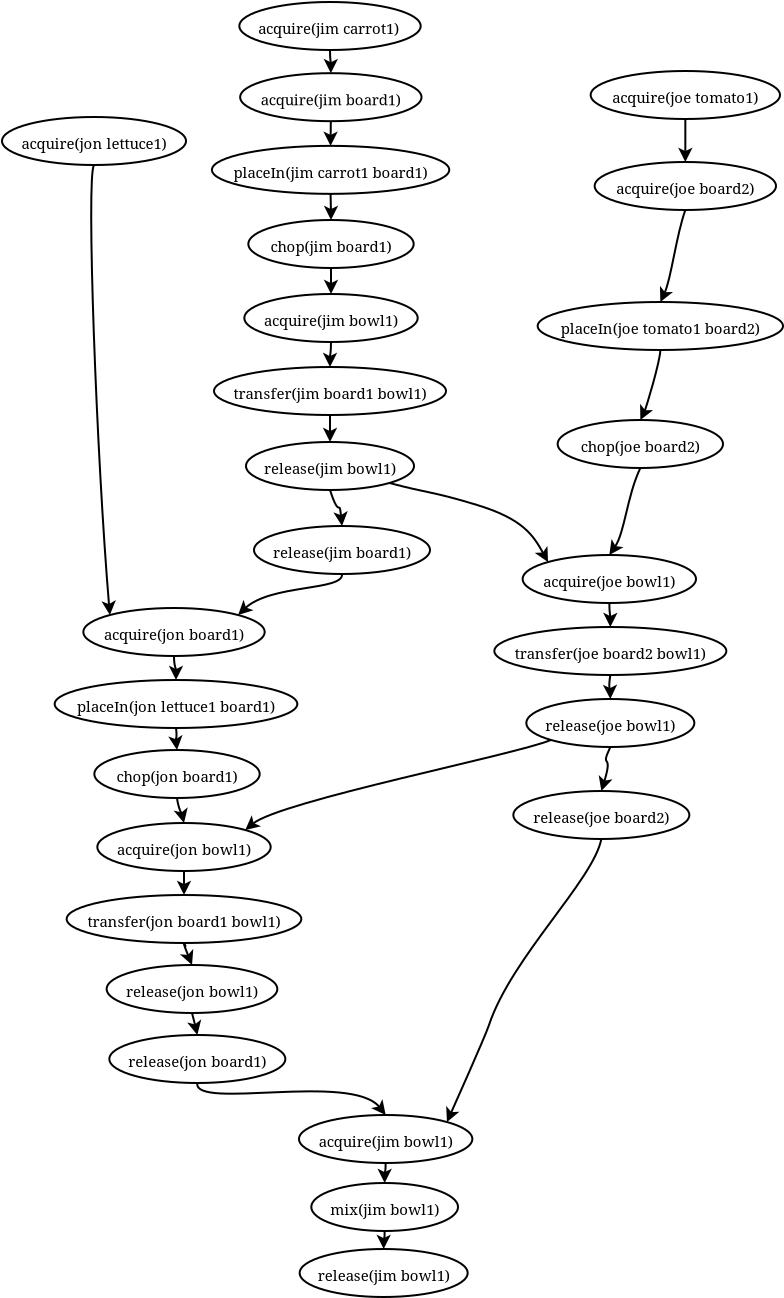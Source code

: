 <?xml version="1.0" encoding="UTF-8"?>
<dia:diagram xmlns:dia="http://www.lysator.liu.se/~alla/dia/">
  <dia:layer name="Background" visible="true">
    <dia:group>
      <dia:object type="Standard - Ellipse" version="0" id="O0">
        <dia:attribute name="obj_pos">
          <dia:point val="5.467,-1"/>
        </dia:attribute>
        <dia:attribute name="obj_bb">
          <dia:rectangle val="5.417,-1.05;14.583,1.45"/>
        </dia:attribute>
        <dia:attribute name="elem_corner">
          <dia:point val="5.467,-1"/>
        </dia:attribute>
        <dia:attribute name="elem_width">
          <dia:real val="9.067"/>
        </dia:attribute>
        <dia:attribute name="elem_height">
          <dia:real val="2.4"/>
        </dia:attribute>
      </dia:object>
      <dia:object type="Standard - Text" version="1" id="O1">
        <dia:attribute name="obj_pos">
          <dia:point val="10,0.6"/>
        </dia:attribute>
        <dia:attribute name="obj_bb">
          <dia:rectangle val="6.514,-0.033;13.486,1.063"/>
        </dia:attribute>
        <dia:attribute name="text">
          <dia:composite type="text">
            <dia:attribute name="string">
              <dia:string>#acquire(jim carrot1)#</dia:string>
            </dia:attribute>
            <dia:attribute name="font">
              <dia:font family="serif" style="0" name="Times-Roman"/>
            </dia:attribute>
            <dia:attribute name="height">
              <dia:real val="0.933"/>
            </dia:attribute>
            <dia:attribute name="pos">
              <dia:point val="10,0.6"/>
            </dia:attribute>
            <dia:attribute name="color">
              <dia:color val="#000000"/>
            </dia:attribute>
            <dia:attribute name="alignment">
              <dia:enum val="1"/>
            </dia:attribute>
          </dia:composite>
        </dia:attribute>
        <dia:attribute name="valign">
          <dia:enum val="3"/>
        </dia:attribute>
      </dia:object>
    </dia:group>
    <dia:group>
      <dia:object type="Standard - Ellipse" version="0" id="O2">
        <dia:attribute name="obj_pos">
          <dia:point val="23.033,2.45"/>
        </dia:attribute>
        <dia:attribute name="obj_bb">
          <dia:rectangle val="22.983,2.4;32.55,4.9"/>
        </dia:attribute>
        <dia:attribute name="elem_corner">
          <dia:point val="23.033,2.45"/>
        </dia:attribute>
        <dia:attribute name="elem_width">
          <dia:real val="9.467"/>
        </dia:attribute>
        <dia:attribute name="elem_height">
          <dia:real val="2.4"/>
        </dia:attribute>
      </dia:object>
      <dia:object type="Standard - Text" version="1" id="O3">
        <dia:attribute name="obj_pos">
          <dia:point val="27.767,4.05"/>
        </dia:attribute>
        <dia:attribute name="obj_bb">
          <dia:rectangle val="24.157,3.417;31.377,4.513"/>
        </dia:attribute>
        <dia:attribute name="text">
          <dia:composite type="text">
            <dia:attribute name="string">
              <dia:string>#acquire(joe tomato1)#</dia:string>
            </dia:attribute>
            <dia:attribute name="font">
              <dia:font family="serif" style="0" name="Times-Roman"/>
            </dia:attribute>
            <dia:attribute name="height">
              <dia:real val="0.933"/>
            </dia:attribute>
            <dia:attribute name="pos">
              <dia:point val="27.767,4.05"/>
            </dia:attribute>
            <dia:attribute name="color">
              <dia:color val="#000000"/>
            </dia:attribute>
            <dia:attribute name="alignment">
              <dia:enum val="1"/>
            </dia:attribute>
          </dia:composite>
        </dia:attribute>
        <dia:attribute name="valign">
          <dia:enum val="3"/>
        </dia:attribute>
      </dia:object>
    </dia:group>
    <dia:group>
      <dia:object type="Standard - Ellipse" version="0" id="O4">
        <dia:attribute name="obj_pos">
          <dia:point val="-6.4,4.75"/>
        </dia:attribute>
        <dia:attribute name="obj_bb">
          <dia:rectangle val="-6.45,4.7;2.85,7.2"/>
        </dia:attribute>
        <dia:attribute name="elem_corner">
          <dia:point val="-6.4,4.75"/>
        </dia:attribute>
        <dia:attribute name="elem_width">
          <dia:real val="9.2"/>
        </dia:attribute>
        <dia:attribute name="elem_height">
          <dia:real val="2.4"/>
        </dia:attribute>
      </dia:object>
      <dia:object type="Standard - Text" version="1" id="O5">
        <dia:attribute name="obj_pos">
          <dia:point val="-1.8,6.35"/>
        </dia:attribute>
        <dia:attribute name="obj_bb">
          <dia:rectangle val="-5.412,5.718;1.812,6.813"/>
        </dia:attribute>
        <dia:attribute name="text">
          <dia:composite type="text">
            <dia:attribute name="string">
              <dia:string>#acquire(jon lettuce1)#</dia:string>
            </dia:attribute>
            <dia:attribute name="font">
              <dia:font family="serif" style="0" name="Times-Roman"/>
            </dia:attribute>
            <dia:attribute name="height">
              <dia:real val="0.933"/>
            </dia:attribute>
            <dia:attribute name="pos">
              <dia:point val="-1.8,6.35"/>
            </dia:attribute>
            <dia:attribute name="color">
              <dia:color val="#000000"/>
            </dia:attribute>
            <dia:attribute name="alignment">
              <dia:enum val="1"/>
            </dia:attribute>
          </dia:composite>
        </dia:attribute>
        <dia:attribute name="valign">
          <dia:enum val="3"/>
        </dia:attribute>
      </dia:object>
    </dia:group>
    <dia:group>
      <dia:object type="Standard - Ellipse" version="0" id="O6">
        <dia:attribute name="obj_pos">
          <dia:point val="5.508,2.559"/>
        </dia:attribute>
        <dia:attribute name="obj_bb">
          <dia:rectangle val="5.458,2.509;14.625,5.009"/>
        </dia:attribute>
        <dia:attribute name="elem_corner">
          <dia:point val="5.508,2.559"/>
        </dia:attribute>
        <dia:attribute name="elem_width">
          <dia:real val="9.067"/>
        </dia:attribute>
        <dia:attribute name="elem_height">
          <dia:real val="2.4"/>
        </dia:attribute>
      </dia:object>
      <dia:object type="Standard - Text" version="1" id="O7">
        <dia:attribute name="obj_pos">
          <dia:point val="10.041,4.159"/>
        </dia:attribute>
        <dia:attribute name="obj_bb">
          <dia:rectangle val="6.609,3.526;13.474,4.622"/>
        </dia:attribute>
        <dia:attribute name="text">
          <dia:composite type="text">
            <dia:attribute name="string">
              <dia:string>#acquire(jim board1)#</dia:string>
            </dia:attribute>
            <dia:attribute name="font">
              <dia:font family="serif" style="0" name="Times-Roman"/>
            </dia:attribute>
            <dia:attribute name="height">
              <dia:real val="0.933"/>
            </dia:attribute>
            <dia:attribute name="pos">
              <dia:point val="10.041,4.159"/>
            </dia:attribute>
            <dia:attribute name="color">
              <dia:color val="#000000"/>
            </dia:attribute>
            <dia:attribute name="alignment">
              <dia:enum val="1"/>
            </dia:attribute>
          </dia:composite>
        </dia:attribute>
        <dia:attribute name="valign">
          <dia:enum val="3"/>
        </dia:attribute>
      </dia:object>
    </dia:group>
    <dia:group>
      <dia:object type="Standard - Ellipse" version="0" id="O8">
        <dia:attribute name="obj_pos">
          <dia:point val="23.233,7"/>
        </dia:attribute>
        <dia:attribute name="obj_bb">
          <dia:rectangle val="23.183,6.95;32.35,9.45"/>
        </dia:attribute>
        <dia:attribute name="elem_corner">
          <dia:point val="23.233,7"/>
        </dia:attribute>
        <dia:attribute name="elem_width">
          <dia:real val="9.067"/>
        </dia:attribute>
        <dia:attribute name="elem_height">
          <dia:real val="2.4"/>
        </dia:attribute>
      </dia:object>
      <dia:object type="Standard - Text" version="1" id="O9">
        <dia:attribute name="obj_pos">
          <dia:point val="27.767,8.6"/>
        </dia:attribute>
        <dia:attribute name="obj_bb">
          <dia:rectangle val="24.359,7.968;31.174,9.063"/>
        </dia:attribute>
        <dia:attribute name="text">
          <dia:composite type="text">
            <dia:attribute name="string">
              <dia:string>#acquire(joe board2)#</dia:string>
            </dia:attribute>
            <dia:attribute name="font">
              <dia:font family="serif" style="0" name="Times-Roman"/>
            </dia:attribute>
            <dia:attribute name="height">
              <dia:real val="0.933"/>
            </dia:attribute>
            <dia:attribute name="pos">
              <dia:point val="27.767,8.6"/>
            </dia:attribute>
            <dia:attribute name="color">
              <dia:color val="#000000"/>
            </dia:attribute>
            <dia:attribute name="alignment">
              <dia:enum val="1"/>
            </dia:attribute>
          </dia:composite>
        </dia:attribute>
        <dia:attribute name="valign">
          <dia:enum val="3"/>
        </dia:attribute>
      </dia:object>
    </dia:group>
    <dia:group>
      <dia:object type="Standard - Ellipse" version="0" id="O10">
        <dia:attribute name="obj_pos">
          <dia:point val="4.096,6.193"/>
        </dia:attribute>
        <dia:attribute name="obj_bb">
          <dia:rectangle val="4.046,6.143;16.013,8.643"/>
        </dia:attribute>
        <dia:attribute name="elem_corner">
          <dia:point val="4.096,6.193"/>
        </dia:attribute>
        <dia:attribute name="elem_width">
          <dia:real val="11.867"/>
        </dia:attribute>
        <dia:attribute name="elem_height">
          <dia:real val="2.4"/>
        </dia:attribute>
      </dia:object>
      <dia:object type="Standard - Text" version="1" id="O11">
        <dia:attribute name="obj_pos">
          <dia:point val="10.029,7.793"/>
        </dia:attribute>
        <dia:attribute name="obj_bb">
          <dia:rectangle val="5.241,7.16;14.818,8.256"/>
        </dia:attribute>
        <dia:attribute name="text">
          <dia:composite type="text">
            <dia:attribute name="string">
              <dia:string>#placeIn(jim carrot1 board1)#</dia:string>
            </dia:attribute>
            <dia:attribute name="font">
              <dia:font family="serif" style="0" name="Times-Roman"/>
            </dia:attribute>
            <dia:attribute name="height">
              <dia:real val="0.933"/>
            </dia:attribute>
            <dia:attribute name="pos">
              <dia:point val="10.029,7.793"/>
            </dia:attribute>
            <dia:attribute name="color">
              <dia:color val="#000000"/>
            </dia:attribute>
            <dia:attribute name="alignment">
              <dia:enum val="1"/>
            </dia:attribute>
          </dia:composite>
        </dia:attribute>
        <dia:attribute name="valign">
          <dia:enum val="3"/>
        </dia:attribute>
      </dia:object>
    </dia:group>
    <dia:group>
      <dia:object type="Standard - Ellipse" version="0" id="O12">
        <dia:attribute name="obj_pos">
          <dia:point val="20.383,14"/>
        </dia:attribute>
        <dia:attribute name="obj_bb">
          <dia:rectangle val="20.333,13.95;32.7,16.45"/>
        </dia:attribute>
        <dia:attribute name="elem_corner">
          <dia:point val="20.383,14"/>
        </dia:attribute>
        <dia:attribute name="elem_width">
          <dia:real val="12.267"/>
        </dia:attribute>
        <dia:attribute name="elem_height">
          <dia:real val="2.4"/>
        </dia:attribute>
      </dia:object>
      <dia:object type="Standard - Text" version="1" id="O13">
        <dia:attribute name="obj_pos">
          <dia:point val="26.517,15.6"/>
        </dia:attribute>
        <dia:attribute name="obj_bb">
          <dia:rectangle val="21.604,14.967;31.429,16.063"/>
        </dia:attribute>
        <dia:attribute name="text">
          <dia:composite type="text">
            <dia:attribute name="string">
              <dia:string>#placeIn(joe tomato1 board2)#</dia:string>
            </dia:attribute>
            <dia:attribute name="font">
              <dia:font family="serif" style="0" name="Times-Roman"/>
            </dia:attribute>
            <dia:attribute name="height">
              <dia:real val="0.933"/>
            </dia:attribute>
            <dia:attribute name="pos">
              <dia:point val="26.517,15.6"/>
            </dia:attribute>
            <dia:attribute name="color">
              <dia:color val="#000000"/>
            </dia:attribute>
            <dia:attribute name="alignment">
              <dia:enum val="1"/>
            </dia:attribute>
          </dia:composite>
        </dia:attribute>
        <dia:attribute name="valign">
          <dia:enum val="3"/>
        </dia:attribute>
      </dia:object>
    </dia:group>
    <dia:group>
      <dia:object type="Standard - Ellipse" version="0" id="O14">
        <dia:attribute name="obj_pos">
          <dia:point val="5.917,9.9"/>
        </dia:attribute>
        <dia:attribute name="obj_bb">
          <dia:rectangle val="5.867,9.85;14.233,12.35"/>
        </dia:attribute>
        <dia:attribute name="elem_corner">
          <dia:point val="5.917,9.9"/>
        </dia:attribute>
        <dia:attribute name="elem_width">
          <dia:real val="8.267"/>
        </dia:attribute>
        <dia:attribute name="elem_height">
          <dia:real val="2.4"/>
        </dia:attribute>
      </dia:object>
      <dia:object type="Standard - Text" version="1" id="O15">
        <dia:attribute name="obj_pos">
          <dia:point val="10.05,11.5"/>
        </dia:attribute>
        <dia:attribute name="obj_bb">
          <dia:rectangle val="7.088,10.867;13.012,11.963"/>
        </dia:attribute>
        <dia:attribute name="text">
          <dia:composite type="text">
            <dia:attribute name="string">
              <dia:string>#chop(jim board1)#</dia:string>
            </dia:attribute>
            <dia:attribute name="font">
              <dia:font family="serif" style="0" name="Times-Roman"/>
            </dia:attribute>
            <dia:attribute name="height">
              <dia:real val="0.933"/>
            </dia:attribute>
            <dia:attribute name="pos">
              <dia:point val="10.05,11.5"/>
            </dia:attribute>
            <dia:attribute name="color">
              <dia:color val="#000000"/>
            </dia:attribute>
            <dia:attribute name="alignment">
              <dia:enum val="1"/>
            </dia:attribute>
          </dia:composite>
        </dia:attribute>
        <dia:attribute name="valign">
          <dia:enum val="3"/>
        </dia:attribute>
      </dia:object>
    </dia:group>
    <dia:group>
      <dia:object type="Standard - Ellipse" version="0" id="O16">
        <dia:attribute name="obj_pos">
          <dia:point val="21.383,19.9"/>
        </dia:attribute>
        <dia:attribute name="obj_bb">
          <dia:rectangle val="21.333,19.85;29.7,22.35"/>
        </dia:attribute>
        <dia:attribute name="elem_corner">
          <dia:point val="21.383,19.9"/>
        </dia:attribute>
        <dia:attribute name="elem_width">
          <dia:real val="8.267"/>
        </dia:attribute>
        <dia:attribute name="elem_height">
          <dia:real val="2.4"/>
        </dia:attribute>
      </dia:object>
      <dia:object type="Standard - Text" version="1" id="O17">
        <dia:attribute name="obj_pos">
          <dia:point val="25.517,21.5"/>
        </dia:attribute>
        <dia:attribute name="obj_bb">
          <dia:rectangle val="22.579,20.867;28.454,21.963"/>
        </dia:attribute>
        <dia:attribute name="text">
          <dia:composite type="text">
            <dia:attribute name="string">
              <dia:string>#chop(joe board2)#</dia:string>
            </dia:attribute>
            <dia:attribute name="font">
              <dia:font family="serif" style="0" name="Times-Roman"/>
            </dia:attribute>
            <dia:attribute name="height">
              <dia:real val="0.933"/>
            </dia:attribute>
            <dia:attribute name="pos">
              <dia:point val="25.517,21.5"/>
            </dia:attribute>
            <dia:attribute name="color">
              <dia:color val="#000000"/>
            </dia:attribute>
            <dia:attribute name="alignment">
              <dia:enum val="1"/>
            </dia:attribute>
          </dia:composite>
        </dia:attribute>
        <dia:attribute name="valign">
          <dia:enum val="3"/>
        </dia:attribute>
      </dia:object>
    </dia:group>
    <dia:group>
      <dia:object type="Standard - Ellipse" version="0" id="O18">
        <dia:attribute name="obj_pos">
          <dia:point val="5.717,13.6"/>
        </dia:attribute>
        <dia:attribute name="obj_bb">
          <dia:rectangle val="5.667,13.55;14.433,16.05"/>
        </dia:attribute>
        <dia:attribute name="elem_corner">
          <dia:point val="5.717,13.6"/>
        </dia:attribute>
        <dia:attribute name="elem_width">
          <dia:real val="8.667"/>
        </dia:attribute>
        <dia:attribute name="elem_height">
          <dia:real val="2.4"/>
        </dia:attribute>
      </dia:object>
      <dia:object type="Standard - Text" version="1" id="O19">
        <dia:attribute name="obj_pos">
          <dia:point val="10.05,15.2"/>
        </dia:attribute>
        <dia:attribute name="obj_bb">
          <dia:rectangle val="6.8,14.568;13.3,15.663"/>
        </dia:attribute>
        <dia:attribute name="text">
          <dia:composite type="text">
            <dia:attribute name="string">
              <dia:string>#acquire(jim bowl1)#</dia:string>
            </dia:attribute>
            <dia:attribute name="font">
              <dia:font family="serif" style="0" name="Times-Roman"/>
            </dia:attribute>
            <dia:attribute name="height">
              <dia:real val="0.933"/>
            </dia:attribute>
            <dia:attribute name="pos">
              <dia:point val="10.05,15.2"/>
            </dia:attribute>
            <dia:attribute name="color">
              <dia:color val="#000000"/>
            </dia:attribute>
            <dia:attribute name="alignment">
              <dia:enum val="1"/>
            </dia:attribute>
          </dia:composite>
        </dia:attribute>
        <dia:attribute name="valign">
          <dia:enum val="3"/>
        </dia:attribute>
      </dia:object>
    </dia:group>
    <dia:group>
      <dia:object type="Standard - Ellipse" version="0" id="O20">
        <dia:attribute name="obj_pos">
          <dia:point val="4.2,17.25"/>
        </dia:attribute>
        <dia:attribute name="obj_bb">
          <dia:rectangle val="4.15,17.2;15.85,19.7"/>
        </dia:attribute>
        <dia:attribute name="elem_corner">
          <dia:point val="4.2,17.25"/>
        </dia:attribute>
        <dia:attribute name="elem_width">
          <dia:real val="11.6"/>
        </dia:attribute>
        <dia:attribute name="elem_height">
          <dia:real val="2.4"/>
        </dia:attribute>
      </dia:object>
      <dia:object type="Standard - Text" version="1" id="O21">
        <dia:attribute name="obj_pos">
          <dia:point val="10,18.85"/>
        </dia:attribute>
        <dia:attribute name="obj_bb">
          <dia:rectangle val="5.336,18.218;14.664,19.313"/>
        </dia:attribute>
        <dia:attribute name="text">
          <dia:composite type="text">
            <dia:attribute name="string">
              <dia:string>#transfer(jim board1 bowl1)#</dia:string>
            </dia:attribute>
            <dia:attribute name="font">
              <dia:font family="serif" style="0" name="Times-Roman"/>
            </dia:attribute>
            <dia:attribute name="height">
              <dia:real val="0.933"/>
            </dia:attribute>
            <dia:attribute name="pos">
              <dia:point val="10,18.85"/>
            </dia:attribute>
            <dia:attribute name="color">
              <dia:color val="#000000"/>
            </dia:attribute>
            <dia:attribute name="alignment">
              <dia:enum val="1"/>
            </dia:attribute>
          </dia:composite>
        </dia:attribute>
        <dia:attribute name="valign">
          <dia:enum val="3"/>
        </dia:attribute>
      </dia:object>
    </dia:group>
    <dia:group>
      <dia:object type="Standard - Ellipse" version="0" id="O22">
        <dia:attribute name="obj_pos">
          <dia:point val="5.8,21"/>
        </dia:attribute>
        <dia:attribute name="obj_bb">
          <dia:rectangle val="5.75,20.95;14.25,23.45"/>
        </dia:attribute>
        <dia:attribute name="elem_corner">
          <dia:point val="5.8,21"/>
        </dia:attribute>
        <dia:attribute name="elem_width">
          <dia:real val="8.4"/>
        </dia:attribute>
        <dia:attribute name="elem_height">
          <dia:real val="2.4"/>
        </dia:attribute>
      </dia:object>
      <dia:object type="Standard - Text" version="1" id="O23">
        <dia:attribute name="obj_pos">
          <dia:point val="10,22.6"/>
        </dia:attribute>
        <dia:attribute name="obj_bb">
          <dia:rectangle val="6.799,21.968;13.201,23.063"/>
        </dia:attribute>
        <dia:attribute name="text">
          <dia:composite type="text">
            <dia:attribute name="string">
              <dia:string>#release(jim bowl1)#</dia:string>
            </dia:attribute>
            <dia:attribute name="font">
              <dia:font family="serif" style="0" name="Times-Roman"/>
            </dia:attribute>
            <dia:attribute name="height">
              <dia:real val="0.933"/>
            </dia:attribute>
            <dia:attribute name="pos">
              <dia:point val="10,22.6"/>
            </dia:attribute>
            <dia:attribute name="color">
              <dia:color val="#000000"/>
            </dia:attribute>
            <dia:attribute name="alignment">
              <dia:enum val="1"/>
            </dia:attribute>
          </dia:composite>
        </dia:attribute>
        <dia:attribute name="valign">
          <dia:enum val="3"/>
        </dia:attribute>
      </dia:object>
    </dia:group>
    <dia:group>
      <dia:object type="Standard - Ellipse" version="0" id="O24">
        <dia:attribute name="obj_pos">
          <dia:point val="6.2,25.2"/>
        </dia:attribute>
        <dia:attribute name="obj_bb">
          <dia:rectangle val="6.15,25.15;15.05,27.65"/>
        </dia:attribute>
        <dia:attribute name="elem_corner">
          <dia:point val="6.2,25.2"/>
        </dia:attribute>
        <dia:attribute name="elem_width">
          <dia:real val="8.8"/>
        </dia:attribute>
        <dia:attribute name="elem_height">
          <dia:real val="2.4"/>
        </dia:attribute>
      </dia:object>
      <dia:object type="Standard - Text" version="1" id="O25">
        <dia:attribute name="obj_pos">
          <dia:point val="10.6,26.8"/>
        </dia:attribute>
        <dia:attribute name="obj_bb">
          <dia:rectangle val="7.216,26.168;13.984,27.263"/>
        </dia:attribute>
        <dia:attribute name="text">
          <dia:composite type="text">
            <dia:attribute name="string">
              <dia:string>#release(jim board1)#</dia:string>
            </dia:attribute>
            <dia:attribute name="font">
              <dia:font family="serif" style="0" name="Times-Roman"/>
            </dia:attribute>
            <dia:attribute name="height">
              <dia:real val="0.933"/>
            </dia:attribute>
            <dia:attribute name="pos">
              <dia:point val="10.6,26.8"/>
            </dia:attribute>
            <dia:attribute name="color">
              <dia:color val="#000000"/>
            </dia:attribute>
            <dia:attribute name="alignment">
              <dia:enum val="1"/>
            </dia:attribute>
          </dia:composite>
        </dia:attribute>
        <dia:attribute name="valign">
          <dia:enum val="3"/>
        </dia:attribute>
      </dia:object>
    </dia:group>
    <dia:group>
      <dia:object type="Standard - Ellipse" version="0" id="O26">
        <dia:attribute name="obj_pos">
          <dia:point val="19.633,26.65"/>
        </dia:attribute>
        <dia:attribute name="obj_bb">
          <dia:rectangle val="19.583,26.6;28.35,29.1"/>
        </dia:attribute>
        <dia:attribute name="elem_corner">
          <dia:point val="19.633,26.65"/>
        </dia:attribute>
        <dia:attribute name="elem_width">
          <dia:real val="8.667"/>
        </dia:attribute>
        <dia:attribute name="elem_height">
          <dia:real val="2.4"/>
        </dia:attribute>
      </dia:object>
      <dia:object type="Standard - Text" version="1" id="O27">
        <dia:attribute name="obj_pos">
          <dia:point val="23.967,28.25"/>
        </dia:attribute>
        <dia:attribute name="obj_bb">
          <dia:rectangle val="20.742,27.617;27.192,28.713"/>
        </dia:attribute>
        <dia:attribute name="text">
          <dia:composite type="text">
            <dia:attribute name="string">
              <dia:string>#acquire(joe bowl1)#</dia:string>
            </dia:attribute>
            <dia:attribute name="font">
              <dia:font family="serif" style="0" name="Times-Roman"/>
            </dia:attribute>
            <dia:attribute name="height">
              <dia:real val="0.933"/>
            </dia:attribute>
            <dia:attribute name="pos">
              <dia:point val="23.967,28.25"/>
            </dia:attribute>
            <dia:attribute name="color">
              <dia:color val="#000000"/>
            </dia:attribute>
            <dia:attribute name="alignment">
              <dia:enum val="1"/>
            </dia:attribute>
          </dia:composite>
        </dia:attribute>
        <dia:attribute name="valign">
          <dia:enum val="3"/>
        </dia:attribute>
      </dia:object>
    </dia:group>
    <dia:group>
      <dia:object type="Standard - Ellipse" version="0" id="O28">
        <dia:attribute name="obj_pos">
          <dia:point val="-2.333,29.3"/>
        </dia:attribute>
        <dia:attribute name="obj_bb">
          <dia:rectangle val="-2.383,29.25;6.783,31.75"/>
        </dia:attribute>
        <dia:attribute name="elem_corner">
          <dia:point val="-2.333,29.3"/>
        </dia:attribute>
        <dia:attribute name="elem_width">
          <dia:real val="9.067"/>
        </dia:attribute>
        <dia:attribute name="elem_height">
          <dia:real val="2.4"/>
        </dia:attribute>
      </dia:object>
      <dia:object type="Standard - Text" version="1" id="O29">
        <dia:attribute name="obj_pos">
          <dia:point val="2.2,30.9"/>
        </dia:attribute>
        <dia:attribute name="obj_bb">
          <dia:rectangle val="-1.225,30.267;5.625,31.363"/>
        </dia:attribute>
        <dia:attribute name="text">
          <dia:composite type="text">
            <dia:attribute name="string">
              <dia:string>#acquire(jon board1)#</dia:string>
            </dia:attribute>
            <dia:attribute name="font">
              <dia:font family="serif" style="0" name="Times-Roman"/>
            </dia:attribute>
            <dia:attribute name="height">
              <dia:real val="0.933"/>
            </dia:attribute>
            <dia:attribute name="pos">
              <dia:point val="2.2,30.9"/>
            </dia:attribute>
            <dia:attribute name="color">
              <dia:color val="#000000"/>
            </dia:attribute>
            <dia:attribute name="alignment">
              <dia:enum val="1"/>
            </dia:attribute>
          </dia:composite>
        </dia:attribute>
        <dia:attribute name="valign">
          <dia:enum val="3"/>
        </dia:attribute>
      </dia:object>
    </dia:group>
    <dia:group>
      <dia:object type="Standard - Ellipse" version="0" id="O30">
        <dia:attribute name="obj_pos">
          <dia:point val="18.217,30.25"/>
        </dia:attribute>
        <dia:attribute name="obj_bb">
          <dia:rectangle val="18.167,30.2;29.867,32.7"/>
        </dia:attribute>
        <dia:attribute name="elem_corner">
          <dia:point val="18.217,30.25"/>
        </dia:attribute>
        <dia:attribute name="elem_width">
          <dia:real val="11.6"/>
        </dia:attribute>
        <dia:attribute name="elem_height">
          <dia:real val="2.4"/>
        </dia:attribute>
      </dia:object>
      <dia:object type="Standard - Text" version="1" id="O31">
        <dia:attribute name="obj_pos">
          <dia:point val="24.017,31.85"/>
        </dia:attribute>
        <dia:attribute name="obj_bb">
          <dia:rectangle val="19.378,31.218;28.655,32.313"/>
        </dia:attribute>
        <dia:attribute name="text">
          <dia:composite type="text">
            <dia:attribute name="string">
              <dia:string>#transfer(joe board2 bowl1)#</dia:string>
            </dia:attribute>
            <dia:attribute name="font">
              <dia:font family="serif" style="0" name="Times-Roman"/>
            </dia:attribute>
            <dia:attribute name="height">
              <dia:real val="0.933"/>
            </dia:attribute>
            <dia:attribute name="pos">
              <dia:point val="24.017,31.85"/>
            </dia:attribute>
            <dia:attribute name="color">
              <dia:color val="#000000"/>
            </dia:attribute>
            <dia:attribute name="alignment">
              <dia:enum val="1"/>
            </dia:attribute>
          </dia:composite>
        </dia:attribute>
        <dia:attribute name="valign">
          <dia:enum val="3"/>
        </dia:attribute>
      </dia:object>
    </dia:group>
    <dia:group>
      <dia:object type="Standard - Ellipse" version="0" id="O32">
        <dia:attribute name="obj_pos">
          <dia:point val="-3.767,32.9"/>
        </dia:attribute>
        <dia:attribute name="obj_bb">
          <dia:rectangle val="-3.817,32.85;8.417,35.35"/>
        </dia:attribute>
        <dia:attribute name="elem_corner">
          <dia:point val="-3.767,32.9"/>
        </dia:attribute>
        <dia:attribute name="elem_width">
          <dia:real val="12.133"/>
        </dia:attribute>
        <dia:attribute name="elem_height">
          <dia:real val="2.4"/>
        </dia:attribute>
      </dia:object>
      <dia:object type="Standard - Text" version="1" id="O33">
        <dia:attribute name="obj_pos">
          <dia:point val="2.3,34.5"/>
        </dia:attribute>
        <dia:attribute name="obj_bb">
          <dia:rectangle val="-2.615,33.867;7.215,34.963"/>
        </dia:attribute>
        <dia:attribute name="text">
          <dia:composite type="text">
            <dia:attribute name="string">
              <dia:string>#placeIn(jon lettuce1 board1)#</dia:string>
            </dia:attribute>
            <dia:attribute name="font">
              <dia:font family="serif" style="0" name="Times-Roman"/>
            </dia:attribute>
            <dia:attribute name="height">
              <dia:real val="0.933"/>
            </dia:attribute>
            <dia:attribute name="pos">
              <dia:point val="2.3,34.5"/>
            </dia:attribute>
            <dia:attribute name="color">
              <dia:color val="#000000"/>
            </dia:attribute>
            <dia:attribute name="alignment">
              <dia:enum val="1"/>
            </dia:attribute>
          </dia:composite>
        </dia:attribute>
        <dia:attribute name="valign">
          <dia:enum val="3"/>
        </dia:attribute>
      </dia:object>
    </dia:group>
    <dia:group>
      <dia:object type="Standard - Ellipse" version="0" id="O34">
        <dia:attribute name="obj_pos">
          <dia:point val="19.817,33.85"/>
        </dia:attribute>
        <dia:attribute name="obj_bb">
          <dia:rectangle val="19.767,33.8;28.267,36.3"/>
        </dia:attribute>
        <dia:attribute name="elem_corner">
          <dia:point val="19.817,33.85"/>
        </dia:attribute>
        <dia:attribute name="elem_width">
          <dia:real val="8.4"/>
        </dia:attribute>
        <dia:attribute name="elem_height">
          <dia:real val="2.4"/>
        </dia:attribute>
      </dia:object>
      <dia:object type="Standard - Text" version="1" id="O35">
        <dia:attribute name="obj_pos">
          <dia:point val="24.017,35.45"/>
        </dia:attribute>
        <dia:attribute name="obj_bb">
          <dia:rectangle val="20.84,34.818;27.193,35.913"/>
        </dia:attribute>
        <dia:attribute name="text">
          <dia:composite type="text">
            <dia:attribute name="string">
              <dia:string>#release(joe bowl1)#</dia:string>
            </dia:attribute>
            <dia:attribute name="font">
              <dia:font family="serif" style="0" name="Times-Roman"/>
            </dia:attribute>
            <dia:attribute name="height">
              <dia:real val="0.933"/>
            </dia:attribute>
            <dia:attribute name="pos">
              <dia:point val="24.017,35.45"/>
            </dia:attribute>
            <dia:attribute name="color">
              <dia:color val="#000000"/>
            </dia:attribute>
            <dia:attribute name="alignment">
              <dia:enum val="1"/>
            </dia:attribute>
          </dia:composite>
        </dia:attribute>
        <dia:attribute name="valign">
          <dia:enum val="3"/>
        </dia:attribute>
      </dia:object>
    </dia:group>
    <dia:group>
      <dia:object type="Standard - Ellipse" version="0" id="O36">
        <dia:attribute name="obj_pos">
          <dia:point val="-1.783,36.4"/>
        </dia:attribute>
        <dia:attribute name="obj_bb">
          <dia:rectangle val="-1.833,36.35;6.533,38.85"/>
        </dia:attribute>
        <dia:attribute name="elem_corner">
          <dia:point val="-1.783,36.4"/>
        </dia:attribute>
        <dia:attribute name="elem_width">
          <dia:real val="8.267"/>
        </dia:attribute>
        <dia:attribute name="elem_height">
          <dia:real val="2.4"/>
        </dia:attribute>
      </dia:object>
      <dia:object type="Standard - Text" version="1" id="O37">
        <dia:attribute name="obj_pos">
          <dia:point val="2.35,38"/>
        </dia:attribute>
        <dia:attribute name="obj_bb">
          <dia:rectangle val="-0.605,37.367;5.305,38.463"/>
        </dia:attribute>
        <dia:attribute name="text">
          <dia:composite type="text">
            <dia:attribute name="string">
              <dia:string>#chop(jon board1)#</dia:string>
            </dia:attribute>
            <dia:attribute name="font">
              <dia:font family="serif" style="0" name="Times-Roman"/>
            </dia:attribute>
            <dia:attribute name="height">
              <dia:real val="0.933"/>
            </dia:attribute>
            <dia:attribute name="pos">
              <dia:point val="2.35,38"/>
            </dia:attribute>
            <dia:attribute name="color">
              <dia:color val="#000000"/>
            </dia:attribute>
            <dia:attribute name="alignment">
              <dia:enum val="1"/>
            </dia:attribute>
          </dia:composite>
        </dia:attribute>
        <dia:attribute name="valign">
          <dia:enum val="3"/>
        </dia:attribute>
      </dia:object>
    </dia:group>
    <dia:group>
      <dia:object type="Standard - Ellipse" version="0" id="O38">
        <dia:attribute name="obj_pos">
          <dia:point val="19.167,38.45"/>
        </dia:attribute>
        <dia:attribute name="obj_bb">
          <dia:rectangle val="19.117,38.4;28.017,40.9"/>
        </dia:attribute>
        <dia:attribute name="elem_corner">
          <dia:point val="19.167,38.45"/>
        </dia:attribute>
        <dia:attribute name="elem_width">
          <dia:real val="8.8"/>
        </dia:attribute>
        <dia:attribute name="elem_height">
          <dia:real val="2.4"/>
        </dia:attribute>
      </dia:object>
      <dia:object type="Standard - Text" version="1" id="O39">
        <dia:attribute name="obj_pos">
          <dia:point val="23.567,40.05"/>
        </dia:attribute>
        <dia:attribute name="obj_bb">
          <dia:rectangle val="20.208,39.417;26.925,40.513"/>
        </dia:attribute>
        <dia:attribute name="text">
          <dia:composite type="text">
            <dia:attribute name="string">
              <dia:string>#release(joe board2)#</dia:string>
            </dia:attribute>
            <dia:attribute name="font">
              <dia:font family="serif" style="0" name="Times-Roman"/>
            </dia:attribute>
            <dia:attribute name="height">
              <dia:real val="0.933"/>
            </dia:attribute>
            <dia:attribute name="pos">
              <dia:point val="23.567,40.05"/>
            </dia:attribute>
            <dia:attribute name="color">
              <dia:color val="#000000"/>
            </dia:attribute>
            <dia:attribute name="alignment">
              <dia:enum val="1"/>
            </dia:attribute>
          </dia:composite>
        </dia:attribute>
        <dia:attribute name="valign">
          <dia:enum val="3"/>
        </dia:attribute>
      </dia:object>
    </dia:group>
    <dia:group>
      <dia:object type="Standard - Ellipse" version="0" id="O40">
        <dia:attribute name="obj_pos">
          <dia:point val="-1.633,40.05"/>
        </dia:attribute>
        <dia:attribute name="obj_bb">
          <dia:rectangle val="-1.683,40;7.083,42.5"/>
        </dia:attribute>
        <dia:attribute name="elem_corner">
          <dia:point val="-1.633,40.05"/>
        </dia:attribute>
        <dia:attribute name="elem_width">
          <dia:real val="8.667"/>
        </dia:attribute>
        <dia:attribute name="elem_height">
          <dia:real val="2.4"/>
        </dia:attribute>
      </dia:object>
      <dia:object type="Standard - Text" version="1" id="O41">
        <dia:attribute name="obj_pos">
          <dia:point val="2.7,41.65"/>
        </dia:attribute>
        <dia:attribute name="obj_bb">
          <dia:rectangle val="-0.542,41.017;5.942,42.113"/>
        </dia:attribute>
        <dia:attribute name="text">
          <dia:composite type="text">
            <dia:attribute name="string">
              <dia:string>#acquire(jon bowl1)#</dia:string>
            </dia:attribute>
            <dia:attribute name="font">
              <dia:font family="serif" style="0" name="Times-Roman"/>
            </dia:attribute>
            <dia:attribute name="height">
              <dia:real val="0.933"/>
            </dia:attribute>
            <dia:attribute name="pos">
              <dia:point val="2.7,41.65"/>
            </dia:attribute>
            <dia:attribute name="color">
              <dia:color val="#000000"/>
            </dia:attribute>
            <dia:attribute name="alignment">
              <dia:enum val="1"/>
            </dia:attribute>
          </dia:composite>
        </dia:attribute>
        <dia:attribute name="valign">
          <dia:enum val="3"/>
        </dia:attribute>
      </dia:object>
    </dia:group>
    <dia:group>
      <dia:object type="Standard - Ellipse" version="0" id="O42">
        <dia:attribute name="obj_pos">
          <dia:point val="-3.167,43.65"/>
        </dia:attribute>
        <dia:attribute name="obj_bb">
          <dia:rectangle val="-3.217,43.6;8.617,46.1"/>
        </dia:attribute>
        <dia:attribute name="elem_corner">
          <dia:point val="-3.167,43.65"/>
        </dia:attribute>
        <dia:attribute name="elem_width">
          <dia:real val="11.733"/>
        </dia:attribute>
        <dia:attribute name="elem_height">
          <dia:real val="2.4"/>
        </dia:attribute>
      </dia:object>
      <dia:object type="Standard - Text" version="1" id="O43">
        <dia:attribute name="obj_pos">
          <dia:point val="2.7,45.25"/>
        </dia:attribute>
        <dia:attribute name="obj_bb">
          <dia:rectangle val="-1.956,44.617;7.356,45.713"/>
        </dia:attribute>
        <dia:attribute name="text">
          <dia:composite type="text">
            <dia:attribute name="string">
              <dia:string>#transfer(jon board1 bowl1)#</dia:string>
            </dia:attribute>
            <dia:attribute name="font">
              <dia:font family="serif" style="0" name="Times-Roman"/>
            </dia:attribute>
            <dia:attribute name="height">
              <dia:real val="0.933"/>
            </dia:attribute>
            <dia:attribute name="pos">
              <dia:point val="2.7,45.25"/>
            </dia:attribute>
            <dia:attribute name="color">
              <dia:color val="#000000"/>
            </dia:attribute>
            <dia:attribute name="alignment">
              <dia:enum val="1"/>
            </dia:attribute>
          </dia:composite>
        </dia:attribute>
        <dia:attribute name="valign">
          <dia:enum val="3"/>
        </dia:attribute>
      </dia:object>
    </dia:group>
    <dia:group>
      <dia:object type="Standard - Ellipse" version="0" id="O44">
        <dia:attribute name="obj_pos">
          <dia:point val="-1.167,47.15"/>
        </dia:attribute>
        <dia:attribute name="obj_bb">
          <dia:rectangle val="-1.217,47.1;7.417,49.6"/>
        </dia:attribute>
        <dia:attribute name="elem_corner">
          <dia:point val="-1.167,47.15"/>
        </dia:attribute>
        <dia:attribute name="elem_width">
          <dia:real val="8.533"/>
        </dia:attribute>
        <dia:attribute name="elem_height">
          <dia:real val="2.4"/>
        </dia:attribute>
      </dia:object>
      <dia:object type="Standard - Text" version="1" id="O45">
        <dia:attribute name="obj_pos">
          <dia:point val="3.1,48.75"/>
        </dia:attribute>
        <dia:attribute name="obj_bb">
          <dia:rectangle val="-0.094,48.117;6.294,49.213"/>
        </dia:attribute>
        <dia:attribute name="text">
          <dia:composite type="text">
            <dia:attribute name="string">
              <dia:string>#release(jon bowl1)#</dia:string>
            </dia:attribute>
            <dia:attribute name="font">
              <dia:font family="serif" style="0" name="Times-Roman"/>
            </dia:attribute>
            <dia:attribute name="height">
              <dia:real val="0.933"/>
            </dia:attribute>
            <dia:attribute name="pos">
              <dia:point val="3.1,48.75"/>
            </dia:attribute>
            <dia:attribute name="color">
              <dia:color val="#000000"/>
            </dia:attribute>
            <dia:attribute name="alignment">
              <dia:enum val="1"/>
            </dia:attribute>
          </dia:composite>
        </dia:attribute>
        <dia:attribute name="valign">
          <dia:enum val="3"/>
        </dia:attribute>
      </dia:object>
    </dia:group>
    <dia:group>
      <dia:object type="Standard - Ellipse" version="0" id="O46">
        <dia:attribute name="obj_pos">
          <dia:point val="-1.033,50.65"/>
        </dia:attribute>
        <dia:attribute name="obj_bb">
          <dia:rectangle val="-1.083,50.6;7.817,53.1"/>
        </dia:attribute>
        <dia:attribute name="elem_corner">
          <dia:point val="-1.033,50.65"/>
        </dia:attribute>
        <dia:attribute name="elem_width">
          <dia:real val="8.8"/>
        </dia:attribute>
        <dia:attribute name="elem_height">
          <dia:real val="2.4"/>
        </dia:attribute>
      </dia:object>
      <dia:object type="Standard - Text" version="1" id="O47">
        <dia:attribute name="obj_pos">
          <dia:point val="3.367,52.25"/>
        </dia:attribute>
        <dia:attribute name="obj_bb">
          <dia:rectangle val="-0.01,51.617;6.743,52.713"/>
        </dia:attribute>
        <dia:attribute name="text">
          <dia:composite type="text">
            <dia:attribute name="string">
              <dia:string>#release(jon board1)#</dia:string>
            </dia:attribute>
            <dia:attribute name="font">
              <dia:font family="serif" style="0" name="Times-Roman"/>
            </dia:attribute>
            <dia:attribute name="height">
              <dia:real val="0.933"/>
            </dia:attribute>
            <dia:attribute name="pos">
              <dia:point val="3.367,52.25"/>
            </dia:attribute>
            <dia:attribute name="color">
              <dia:color val="#000000"/>
            </dia:attribute>
            <dia:attribute name="alignment">
              <dia:enum val="1"/>
            </dia:attribute>
          </dia:composite>
        </dia:attribute>
        <dia:attribute name="valign">
          <dia:enum val="3"/>
        </dia:attribute>
      </dia:object>
    </dia:group>
    <dia:group>
      <dia:object type="Standard - Ellipse" version="0" id="O48">
        <dia:attribute name="obj_pos">
          <dia:point val="8.45,54.65"/>
        </dia:attribute>
        <dia:attribute name="obj_bb">
          <dia:rectangle val="8.4,54.6;17.167,57.1"/>
        </dia:attribute>
        <dia:attribute name="elem_corner">
          <dia:point val="8.45,54.65"/>
        </dia:attribute>
        <dia:attribute name="elem_width">
          <dia:real val="8.667"/>
        </dia:attribute>
        <dia:attribute name="elem_height">
          <dia:real val="2.4"/>
        </dia:attribute>
      </dia:object>
      <dia:object type="Standard - Text" version="1" id="O49">
        <dia:attribute name="obj_pos">
          <dia:point val="12.783,56.25"/>
        </dia:attribute>
        <dia:attribute name="obj_bb">
          <dia:rectangle val="9.533,55.617;16.033,56.713"/>
        </dia:attribute>
        <dia:attribute name="text">
          <dia:composite type="text">
            <dia:attribute name="string">
              <dia:string>#acquire(jim bowl1)#</dia:string>
            </dia:attribute>
            <dia:attribute name="font">
              <dia:font family="serif" style="0" name="Times-Roman"/>
            </dia:attribute>
            <dia:attribute name="height">
              <dia:real val="0.933"/>
            </dia:attribute>
            <dia:attribute name="pos">
              <dia:point val="12.783,56.25"/>
            </dia:attribute>
            <dia:attribute name="color">
              <dia:color val="#000000"/>
            </dia:attribute>
            <dia:attribute name="alignment">
              <dia:enum val="1"/>
            </dia:attribute>
          </dia:composite>
        </dia:attribute>
        <dia:attribute name="valign">
          <dia:enum val="3"/>
        </dia:attribute>
      </dia:object>
    </dia:group>
    <dia:group>
      <dia:object type="Standard - Ellipse" version="0" id="O50">
        <dia:attribute name="obj_pos">
          <dia:point val="9.067,58.05"/>
        </dia:attribute>
        <dia:attribute name="obj_bb">
          <dia:rectangle val="9.017,58;16.45,60.5"/>
        </dia:attribute>
        <dia:attribute name="elem_corner">
          <dia:point val="9.067,58.05"/>
        </dia:attribute>
        <dia:attribute name="elem_width">
          <dia:real val="7.333"/>
        </dia:attribute>
        <dia:attribute name="elem_height">
          <dia:real val="2.4"/>
        </dia:attribute>
      </dia:object>
      <dia:object type="Standard - Text" version="1" id="O51">
        <dia:attribute name="obj_pos">
          <dia:point val="12.733,59.65"/>
        </dia:attribute>
        <dia:attribute name="obj_bb">
          <dia:rectangle val="10.161,59.017;15.306,60.113"/>
        </dia:attribute>
        <dia:attribute name="text">
          <dia:composite type="text">
            <dia:attribute name="string">
              <dia:string>#mix(jim bowl1)#</dia:string>
            </dia:attribute>
            <dia:attribute name="font">
              <dia:font family="serif" style="0" name="Times-Roman"/>
            </dia:attribute>
            <dia:attribute name="height">
              <dia:real val="0.933"/>
            </dia:attribute>
            <dia:attribute name="pos">
              <dia:point val="12.733,59.65"/>
            </dia:attribute>
            <dia:attribute name="color">
              <dia:color val="#000000"/>
            </dia:attribute>
            <dia:attribute name="alignment">
              <dia:enum val="1"/>
            </dia:attribute>
          </dia:composite>
        </dia:attribute>
        <dia:attribute name="valign">
          <dia:enum val="3"/>
        </dia:attribute>
      </dia:object>
    </dia:group>
    <dia:group>
      <dia:object type="Standard - Ellipse" version="0" id="O52">
        <dia:attribute name="obj_pos">
          <dia:point val="8.483,61.35"/>
        </dia:attribute>
        <dia:attribute name="obj_bb">
          <dia:rectangle val="8.433,61.3;16.933,63.8"/>
        </dia:attribute>
        <dia:attribute name="elem_corner">
          <dia:point val="8.483,61.35"/>
        </dia:attribute>
        <dia:attribute name="elem_width">
          <dia:real val="8.4"/>
        </dia:attribute>
        <dia:attribute name="elem_height">
          <dia:real val="2.4"/>
        </dia:attribute>
      </dia:object>
      <dia:object type="Standard - Text" version="1" id="O53">
        <dia:attribute name="obj_pos">
          <dia:point val="12.683,62.95"/>
        </dia:attribute>
        <dia:attribute name="obj_bb">
          <dia:rectangle val="9.482,62.318;15.885,63.413"/>
        </dia:attribute>
        <dia:attribute name="text">
          <dia:composite type="text">
            <dia:attribute name="string">
              <dia:string>#release(jim bowl1)#</dia:string>
            </dia:attribute>
            <dia:attribute name="font">
              <dia:font family="serif" style="0" name="Times-Roman"/>
            </dia:attribute>
            <dia:attribute name="height">
              <dia:real val="0.933"/>
            </dia:attribute>
            <dia:attribute name="pos">
              <dia:point val="12.683,62.95"/>
            </dia:attribute>
            <dia:attribute name="color">
              <dia:color val="#000000"/>
            </dia:attribute>
            <dia:attribute name="alignment">
              <dia:enum val="1"/>
            </dia:attribute>
          </dia:composite>
        </dia:attribute>
        <dia:attribute name="valign">
          <dia:enum val="3"/>
        </dia:attribute>
      </dia:object>
    </dia:group>
    <dia:object type="Standard - BezierLine" version="0" id="O54">
      <dia:attribute name="obj_pos">
        <dia:point val="10,1.4"/>
      </dia:attribute>
      <dia:attribute name="obj_bb">
        <dia:rectangle val="9.541,1.35;10.541,2.609"/>
      </dia:attribute>
      <dia:attribute name="bez_points">
        <dia:point val="10,1.4"/>
        <dia:point val="10,1.933"/>
        <dia:point val="10.041,1.959"/>
        <dia:point val="10.041,2.559"/>
      </dia:attribute>
      <dia:attribute name="corner_types">
        <dia:enum val="0"/>
        <dia:enum val="0"/>
      </dia:attribute>
      <dia:attribute name="end_arrow">
        <dia:enum val="22"/>
      </dia:attribute>
      <dia:attribute name="end_arrow_length">
        <dia:real val="0.5"/>
      </dia:attribute>
      <dia:attribute name="end_arrow_width">
        <dia:real val="0.5"/>
      </dia:attribute>
      <dia:connections>
        <dia:connection handle="0" to="O0" connection="6"/>
        <dia:connection handle="3" to="O6" connection="1"/>
      </dia:connections>
    </dia:object>
    <dia:object type="Standard - BezierLine" version="0" id="O55">
      <dia:attribute name="obj_pos">
        <dia:point val="27.767,4.85"/>
      </dia:attribute>
      <dia:attribute name="obj_bb">
        <dia:rectangle val="27.267,4.8;28.267,7.05"/>
      </dia:attribute>
      <dia:attribute name="bez_points">
        <dia:point val="27.767,4.85"/>
        <dia:point val="27.767,5.383"/>
        <dia:point val="27.767,6.4"/>
        <dia:point val="27.767,7"/>
      </dia:attribute>
      <dia:attribute name="corner_types">
        <dia:enum val="0"/>
        <dia:enum val="0"/>
      </dia:attribute>
      <dia:attribute name="end_arrow">
        <dia:enum val="22"/>
      </dia:attribute>
      <dia:attribute name="end_arrow_length">
        <dia:real val="0.5"/>
      </dia:attribute>
      <dia:attribute name="end_arrow_width">
        <dia:real val="0.5"/>
      </dia:attribute>
      <dia:connections>
        <dia:connection handle="0" to="O2" connection="6"/>
        <dia:connection handle="3" to="O8" connection="1"/>
      </dia:connections>
    </dia:object>
    <dia:object type="Standard - BezierLine" version="0" id="O56">
      <dia:attribute name="obj_pos">
        <dia:point val="-1.8,7.15"/>
      </dia:attribute>
      <dia:attribute name="obj_bb">
        <dia:rectangle val="-1.989,7.08;-0.503,29.743"/>
      </dia:attribute>
      <dia:attribute name="bez_points">
        <dia:point val="-1.8,7.15"/>
        <dia:point val="-2.2,7.683"/>
        <dia:point val="-1.675,21.7"/>
        <dia:point val="-1.006,29.651"/>
      </dia:attribute>
      <dia:attribute name="corner_types">
        <dia:enum val="0"/>
        <dia:enum val="0"/>
      </dia:attribute>
      <dia:attribute name="end_arrow">
        <dia:enum val="22"/>
      </dia:attribute>
      <dia:attribute name="end_arrow_length">
        <dia:real val="0.5"/>
      </dia:attribute>
      <dia:attribute name="end_arrow_width">
        <dia:real val="0.5"/>
      </dia:attribute>
      <dia:connections>
        <dia:connection handle="0" to="O4" connection="6"/>
        <dia:connection handle="3" to="O28" connection="0"/>
      </dia:connections>
    </dia:object>
    <dia:object type="Standard - BezierLine" version="0" id="O57">
      <dia:attribute name="obj_pos">
        <dia:point val="10.041,4.959"/>
      </dia:attribute>
      <dia:attribute name="obj_bb">
        <dia:rectangle val="9.529,4.909;10.529,6.243"/>
      </dia:attribute>
      <dia:attribute name="bez_points">
        <dia:point val="10.041,4.959"/>
        <dia:point val="10.041,5.492"/>
        <dia:point val="10.029,5.593"/>
        <dia:point val="10.029,6.193"/>
      </dia:attribute>
      <dia:attribute name="corner_types">
        <dia:enum val="0"/>
        <dia:enum val="0"/>
      </dia:attribute>
      <dia:attribute name="end_arrow">
        <dia:enum val="22"/>
      </dia:attribute>
      <dia:attribute name="end_arrow_length">
        <dia:real val="0.5"/>
      </dia:attribute>
      <dia:attribute name="end_arrow_width">
        <dia:real val="0.5"/>
      </dia:attribute>
      <dia:connections>
        <dia:connection handle="0" to="O6" connection="6"/>
        <dia:connection handle="3" to="O10" connection="1"/>
      </dia:connections>
    </dia:object>
    <dia:object type="Standard - BezierLine" version="0" id="O58">
      <dia:attribute name="obj_pos">
        <dia:point val="27.767,9.4"/>
      </dia:attribute>
      <dia:attribute name="obj_bb">
        <dia:rectangle val="26.043,9.336;27.831,14.258"/>
      </dia:attribute>
      <dia:attribute name="bez_points">
        <dia:point val="27.767,9.4"/>
        <dia:point val="27.306,10.7"/>
        <dia:point val="27.056,12.85"/>
        <dia:point val="26.517,14"/>
      </dia:attribute>
      <dia:attribute name="corner_types">
        <dia:enum val="0"/>
        <dia:enum val="0"/>
      </dia:attribute>
      <dia:attribute name="end_arrow">
        <dia:enum val="22"/>
      </dia:attribute>
      <dia:attribute name="end_arrow_length">
        <dia:real val="0.5"/>
      </dia:attribute>
      <dia:attribute name="end_arrow_width">
        <dia:real val="0.5"/>
      </dia:attribute>
      <dia:connections>
        <dia:connection handle="0" to="O8" connection="6"/>
        <dia:connection handle="3" to="O12" connection="1"/>
      </dia:connections>
    </dia:object>
    <dia:object type="Standard - BezierLine" version="0" id="O59">
      <dia:attribute name="obj_pos">
        <dia:point val="10.029,8.593"/>
      </dia:attribute>
      <dia:attribute name="obj_bb">
        <dia:rectangle val="9.55,8.543;10.55,9.95"/>
      </dia:attribute>
      <dia:attribute name="bez_points">
        <dia:point val="10.029,8.593"/>
        <dia:point val="10.029,9.126"/>
        <dia:point val="10.05,9.3"/>
        <dia:point val="10.05,9.9"/>
      </dia:attribute>
      <dia:attribute name="corner_types">
        <dia:enum val="0"/>
        <dia:enum val="0"/>
      </dia:attribute>
      <dia:attribute name="end_arrow">
        <dia:enum val="22"/>
      </dia:attribute>
      <dia:attribute name="end_arrow_length">
        <dia:real val="0.5"/>
      </dia:attribute>
      <dia:attribute name="end_arrow_width">
        <dia:real val="0.5"/>
      </dia:attribute>
      <dia:connections>
        <dia:connection handle="0" to="O10" connection="6"/>
        <dia:connection handle="3" to="O14" connection="1"/>
      </dia:connections>
    </dia:object>
    <dia:object type="Standard - BezierLine" version="0" id="O60">
      <dia:attribute name="obj_pos">
        <dia:point val="26.517,16.4"/>
      </dia:attribute>
      <dia:attribute name="obj_bb">
        <dia:rectangle val="25.045,16.35;26.567,20.163"/>
      </dia:attribute>
      <dia:attribute name="bez_points">
        <dia:point val="26.517,16.4"/>
        <dia:point val="26.517,16.933"/>
        <dia:point val="25.806,19.3"/>
        <dia:point val="25.517,19.9"/>
      </dia:attribute>
      <dia:attribute name="corner_types">
        <dia:enum val="0"/>
        <dia:enum val="0"/>
      </dia:attribute>
      <dia:attribute name="end_arrow">
        <dia:enum val="22"/>
      </dia:attribute>
      <dia:attribute name="end_arrow_length">
        <dia:real val="0.5"/>
      </dia:attribute>
      <dia:attribute name="end_arrow_width">
        <dia:real val="0.5"/>
      </dia:attribute>
      <dia:connections>
        <dia:connection handle="0" to="O12" connection="6"/>
        <dia:connection handle="3" to="O16" connection="1"/>
      </dia:connections>
    </dia:object>
    <dia:object type="Standard - BezierLine" version="0" id="O61">
      <dia:attribute name="obj_pos">
        <dia:point val="10.05,12.3"/>
      </dia:attribute>
      <dia:attribute name="obj_bb">
        <dia:rectangle val="9.55,12.25;10.55,13.65"/>
      </dia:attribute>
      <dia:attribute name="bez_points">
        <dia:point val="10.05,12.3"/>
        <dia:point val="10.05,12.833"/>
        <dia:point val="10.05,13"/>
        <dia:point val="10.05,13.6"/>
      </dia:attribute>
      <dia:attribute name="corner_types">
        <dia:enum val="0"/>
        <dia:enum val="0"/>
      </dia:attribute>
      <dia:attribute name="end_arrow">
        <dia:enum val="22"/>
      </dia:attribute>
      <dia:attribute name="end_arrow_length">
        <dia:real val="0.5"/>
      </dia:attribute>
      <dia:attribute name="end_arrow_width">
        <dia:real val="0.5"/>
      </dia:attribute>
      <dia:connections>
        <dia:connection handle="0" to="O14" connection="6"/>
        <dia:connection handle="3" to="O18" connection="1"/>
      </dia:connections>
    </dia:object>
    <dia:object type="Standard - BezierLine" version="0" id="O62">
      <dia:attribute name="obj_pos">
        <dia:point val="25.517,22.3"/>
      </dia:attribute>
      <dia:attribute name="obj_bb">
        <dia:rectangle val="23.526,22.233;25.583,26.975"/>
      </dia:attribute>
      <dia:attribute name="bez_points">
        <dia:point val="25.517,22.3"/>
        <dia:point val="24.85,23.7"/>
        <dia:point val="24.742,25.523"/>
        <dia:point val="23.967,26.65"/>
      </dia:attribute>
      <dia:attribute name="corner_types">
        <dia:enum val="0"/>
        <dia:enum val="0"/>
      </dia:attribute>
      <dia:attribute name="end_arrow">
        <dia:enum val="22"/>
      </dia:attribute>
      <dia:attribute name="end_arrow_length">
        <dia:real val="0.5"/>
      </dia:attribute>
      <dia:attribute name="end_arrow_width">
        <dia:real val="0.5"/>
      </dia:attribute>
      <dia:connections>
        <dia:connection handle="0" to="O16" connection="6"/>
        <dia:connection handle="3" to="O26" connection="1"/>
      </dia:connections>
    </dia:object>
    <dia:object type="Standard - BezierLine" version="0" id="O63">
      <dia:attribute name="obj_pos">
        <dia:point val="10.05,16"/>
      </dia:attribute>
      <dia:attribute name="obj_bb">
        <dia:rectangle val="9.5,15.95;10.5,17.3"/>
      </dia:attribute>
      <dia:attribute name="bez_points">
        <dia:point val="10.05,16"/>
        <dia:point val="10.05,16.533"/>
        <dia:point val="10,16.65"/>
        <dia:point val="10,17.25"/>
      </dia:attribute>
      <dia:attribute name="corner_types">
        <dia:enum val="0"/>
        <dia:enum val="0"/>
      </dia:attribute>
      <dia:attribute name="end_arrow">
        <dia:enum val="22"/>
      </dia:attribute>
      <dia:attribute name="end_arrow_length">
        <dia:real val="0.5"/>
      </dia:attribute>
      <dia:attribute name="end_arrow_width">
        <dia:real val="0.5"/>
      </dia:attribute>
      <dia:connections>
        <dia:connection handle="0" to="O18" connection="6"/>
        <dia:connection handle="3" to="O20" connection="1"/>
      </dia:connections>
    </dia:object>
    <dia:object type="Standard - BezierLine" version="0" id="O64">
      <dia:attribute name="obj_pos">
        <dia:point val="10,19.65"/>
      </dia:attribute>
      <dia:attribute name="obj_bb">
        <dia:rectangle val="9.5,19.6;10.5,21.05"/>
      </dia:attribute>
      <dia:attribute name="bez_points">
        <dia:point val="10,19.65"/>
        <dia:point val="10,20.183"/>
        <dia:point val="10,20.4"/>
        <dia:point val="10,21"/>
      </dia:attribute>
      <dia:attribute name="corner_types">
        <dia:enum val="0"/>
        <dia:enum val="0"/>
      </dia:attribute>
      <dia:attribute name="end_arrow">
        <dia:enum val="22"/>
      </dia:attribute>
      <dia:attribute name="end_arrow_length">
        <dia:real val="0.5"/>
      </dia:attribute>
      <dia:attribute name="end_arrow_width">
        <dia:real val="0.5"/>
      </dia:attribute>
      <dia:connections>
        <dia:connection handle="0" to="O20" connection="6"/>
        <dia:connection handle="3" to="O22" connection="1"/>
      </dia:connections>
    </dia:object>
    <dia:object type="Standard - BezierLine" version="0" id="O65">
      <dia:attribute name="obj_pos">
        <dia:point val="10,23.4"/>
      </dia:attribute>
      <dia:attribute name="obj_bb">
        <dia:rectangle val="9.937,23.337;11.102,25.299"/>
      </dia:attribute>
      <dia:attribute name="bez_points">
        <dia:point val="10,23.4"/>
        <dia:point val="10.5,24.95"/>
        <dia:point val="10.456,23.75"/>
        <dia:point val="10.6,25.2"/>
      </dia:attribute>
      <dia:attribute name="corner_types">
        <dia:enum val="0"/>
        <dia:enum val="0"/>
      </dia:attribute>
      <dia:attribute name="end_arrow">
        <dia:enum val="22"/>
      </dia:attribute>
      <dia:attribute name="end_arrow_length">
        <dia:real val="0.5"/>
      </dia:attribute>
      <dia:attribute name="end_arrow_width">
        <dia:real val="0.5"/>
      </dia:attribute>
      <dia:connections>
        <dia:connection handle="0" to="O22" connection="6"/>
        <dia:connection handle="3" to="O24" connection="1"/>
      </dia:connections>
    </dia:object>
    <dia:object type="Standard - BezierLine" version="0" id="O66">
      <dia:attribute name="obj_pos">
        <dia:point val="12.97,23.049"/>
      </dia:attribute>
      <dia:attribute name="obj_bb">
        <dia:rectangle val="12.909,22.987;21.365,27.286"/>
      </dia:attribute>
      <dia:attribute name="bez_points">
        <dia:point val="12.97,23.049"/>
        <dia:point val="14.97,23.582"/>
        <dia:point val="15.056,23.45"/>
        <dia:point val="17.356,24.15"/>
        <dia:point val="19.656,24.85"/>
        <dia:point val="20.169,25.668"/>
        <dia:point val="20.902,27.002"/>
      </dia:attribute>
      <dia:attribute name="corner_types">
        <dia:enum val="0"/>
        <dia:enum val="0"/>
        <dia:enum val="0"/>
      </dia:attribute>
      <dia:attribute name="end_arrow">
        <dia:enum val="22"/>
      </dia:attribute>
      <dia:attribute name="end_arrow_length">
        <dia:real val="0.5"/>
      </dia:attribute>
      <dia:attribute name="end_arrow_width">
        <dia:real val="0.5"/>
      </dia:attribute>
      <dia:connections>
        <dia:connection handle="0" to="O22" connection="7"/>
        <dia:connection handle="6" to="O26" connection="0"/>
      </dia:connections>
    </dia:object>
    <dia:object type="Standard - BezierLine" version="0" id="O67">
      <dia:attribute name="obj_pos">
        <dia:point val="10.6,27.6"/>
      </dia:attribute>
      <dia:attribute name="obj_bb">
        <dia:rectangle val="5.024,27.544;10.656,30.047"/>
      </dia:attribute>
      <dia:attribute name="bez_points">
        <dia:point val="10.6,27.6"/>
        <dia:point val="10.706,28.45"/>
        <dia:point val="7.025,28.1"/>
        <dia:point val="5.406,29.651"/>
      </dia:attribute>
      <dia:attribute name="corner_types">
        <dia:enum val="0"/>
        <dia:enum val="0"/>
      </dia:attribute>
      <dia:attribute name="end_arrow">
        <dia:enum val="22"/>
      </dia:attribute>
      <dia:attribute name="end_arrow_length">
        <dia:real val="0.5"/>
      </dia:attribute>
      <dia:attribute name="end_arrow_width">
        <dia:real val="0.5"/>
      </dia:attribute>
      <dia:connections>
        <dia:connection handle="0" to="O24" connection="6"/>
        <dia:connection handle="3" to="O28" connection="2"/>
      </dia:connections>
    </dia:object>
    <dia:object type="Standard - BezierLine" version="0" id="O68">
      <dia:attribute name="obj_pos">
        <dia:point val="23.967,29.05"/>
      </dia:attribute>
      <dia:attribute name="obj_bb">
        <dia:rectangle val="23.517,29;24.517,30.3"/>
      </dia:attribute>
      <dia:attribute name="bez_points">
        <dia:point val="23.967,29.05"/>
        <dia:point val="23.967,29.583"/>
        <dia:point val="24.017,29.65"/>
        <dia:point val="24.017,30.25"/>
      </dia:attribute>
      <dia:attribute name="corner_types">
        <dia:enum val="0"/>
        <dia:enum val="0"/>
      </dia:attribute>
      <dia:attribute name="end_arrow">
        <dia:enum val="22"/>
      </dia:attribute>
      <dia:attribute name="end_arrow_length">
        <dia:real val="0.5"/>
      </dia:attribute>
      <dia:attribute name="end_arrow_width">
        <dia:real val="0.5"/>
      </dia:attribute>
      <dia:connections>
        <dia:connection handle="0" to="O26" connection="6"/>
        <dia:connection handle="3" to="O30" connection="1"/>
      </dia:connections>
    </dia:object>
    <dia:object type="Standard - BezierLine" version="0" id="O69">
      <dia:attribute name="obj_pos">
        <dia:point val="2.2,31.7"/>
      </dia:attribute>
      <dia:attribute name="obj_bb">
        <dia:rectangle val="1.8,31.65;2.8,32.95"/>
      </dia:attribute>
      <dia:attribute name="bez_points">
        <dia:point val="2.2,31.7"/>
        <dia:point val="2.2,32.233"/>
        <dia:point val="2.3,32.3"/>
        <dia:point val="2.3,32.9"/>
      </dia:attribute>
      <dia:attribute name="corner_types">
        <dia:enum val="0"/>
        <dia:enum val="0"/>
      </dia:attribute>
      <dia:attribute name="end_arrow">
        <dia:enum val="22"/>
      </dia:attribute>
      <dia:attribute name="end_arrow_length">
        <dia:real val="0.5"/>
      </dia:attribute>
      <dia:attribute name="end_arrow_width">
        <dia:real val="0.5"/>
      </dia:attribute>
      <dia:connections>
        <dia:connection handle="0" to="O28" connection="6"/>
        <dia:connection handle="3" to="O32" connection="1"/>
      </dia:connections>
    </dia:object>
    <dia:object type="Standard - BezierLine" version="0" id="O70">
      <dia:attribute name="obj_pos">
        <dia:point val="24.017,32.65"/>
      </dia:attribute>
      <dia:attribute name="obj_bb">
        <dia:rectangle val="23.516,32.593;24.518,33.911"/>
      </dia:attribute>
      <dia:attribute name="bez_points">
        <dia:point val="24.017,32.65"/>
        <dia:point val="23.906,33.325"/>
        <dia:point val="24.006,33.375"/>
        <dia:point val="24.017,33.85"/>
      </dia:attribute>
      <dia:attribute name="corner_types">
        <dia:enum val="0"/>
        <dia:enum val="0"/>
      </dia:attribute>
      <dia:attribute name="end_arrow">
        <dia:enum val="22"/>
      </dia:attribute>
      <dia:attribute name="end_arrow_length">
        <dia:real val="0.5"/>
      </dia:attribute>
      <dia:attribute name="end_arrow_width">
        <dia:real val="0.5"/>
      </dia:attribute>
      <dia:connections>
        <dia:connection handle="0" to="O30" connection="6"/>
        <dia:connection handle="3" to="O34" connection="1"/>
      </dia:connections>
    </dia:object>
    <dia:object type="Standard - BezierLine" version="0" id="O71">
      <dia:attribute name="obj_pos">
        <dia:point val="2.3,35.3"/>
      </dia:attribute>
      <dia:attribute name="obj_bb">
        <dia:rectangle val="1.848,35.244;2.852,36.505"/>
      </dia:attribute>
      <dia:attribute name="bez_points">
        <dia:point val="2.3,35.3"/>
        <dia:point val="2.367,35.833"/>
        <dia:point val="2.283,35.8"/>
        <dia:point val="2.35,36.4"/>
      </dia:attribute>
      <dia:attribute name="corner_types">
        <dia:enum val="0"/>
        <dia:enum val="0"/>
      </dia:attribute>
      <dia:attribute name="end_arrow">
        <dia:enum val="22"/>
      </dia:attribute>
      <dia:attribute name="end_arrow_length">
        <dia:real val="0.5"/>
      </dia:attribute>
      <dia:attribute name="end_arrow_width">
        <dia:real val="0.5"/>
      </dia:attribute>
      <dia:connections>
        <dia:connection handle="0" to="O32" connection="6"/>
        <dia:connection handle="3" to="O36" connection="1"/>
      </dia:connections>
    </dia:object>
    <dia:object type="Standard - BezierLine" version="0" id="O72">
      <dia:attribute name="obj_pos">
        <dia:point val="24.017,36.25"/>
      </dia:attribute>
      <dia:attribute name="obj_bb">
        <dia:rectangle val="23.074,36.184;24.083,38.645"/>
      </dia:attribute>
      <dia:attribute name="bez_points">
        <dia:point val="24.017,36.25"/>
        <dia:point val="23.456,37.45"/>
        <dia:point val="24.2,36.4"/>
        <dia:point val="23.567,38.45"/>
      </dia:attribute>
      <dia:attribute name="corner_types">
        <dia:enum val="0"/>
        <dia:enum val="0"/>
      </dia:attribute>
      <dia:attribute name="end_arrow">
        <dia:enum val="22"/>
      </dia:attribute>
      <dia:attribute name="end_arrow_length">
        <dia:real val="0.5"/>
      </dia:attribute>
      <dia:attribute name="end_arrow_width">
        <dia:real val="0.5"/>
      </dia:attribute>
      <dia:connections>
        <dia:connection handle="0" to="O34" connection="6"/>
        <dia:connection handle="3" to="O38" connection="1"/>
      </dia:connections>
    </dia:object>
    <dia:object type="Standard - BezierLine" version="0" id="O73">
      <dia:attribute name="obj_pos">
        <dia:point val="21.047,35.898"/>
      </dia:attribute>
      <dia:attribute name="obj_bb">
        <dia:rectangle val="5.406,35.833;21.112,40.818"/>
      </dia:attribute>
      <dia:attribute name="bez_points">
        <dia:point val="21.047,35.898"/>
        <dia:point val="19.314,36.632"/>
        <dia:point val="7.506,38.95"/>
        <dia:point val="5.764,40.401"/>
      </dia:attribute>
      <dia:attribute name="corner_types">
        <dia:enum val="0"/>
        <dia:enum val="0"/>
      </dia:attribute>
      <dia:attribute name="end_arrow">
        <dia:enum val="22"/>
      </dia:attribute>
      <dia:attribute name="end_arrow_length">
        <dia:real val="0.5"/>
      </dia:attribute>
      <dia:attribute name="end_arrow_width">
        <dia:real val="0.5"/>
      </dia:attribute>
      <dia:connections>
        <dia:connection handle="0" to="O34" connection="5"/>
        <dia:connection handle="3" to="O40" connection="2"/>
      </dia:connections>
    </dia:object>
    <dia:object type="Standard - BezierLine" version="0" id="O74">
      <dia:attribute name="obj_pos">
        <dia:point val="2.35,38.8"/>
      </dia:attribute>
      <dia:attribute name="obj_bb">
        <dia:rectangle val="2.202,38.744;3.198,40.213"/>
      </dia:attribute>
      <dia:attribute name="bez_points">
        <dia:point val="2.35,38.8"/>
        <dia:point val="2.417,39.333"/>
        <dia:point val="2.606,39.65"/>
        <dia:point val="2.7,40.05"/>
      </dia:attribute>
      <dia:attribute name="corner_types">
        <dia:enum val="0"/>
        <dia:enum val="0"/>
      </dia:attribute>
      <dia:attribute name="end_arrow">
        <dia:enum val="22"/>
      </dia:attribute>
      <dia:attribute name="end_arrow_length">
        <dia:real val="0.5"/>
      </dia:attribute>
      <dia:attribute name="end_arrow_width">
        <dia:real val="0.5"/>
      </dia:attribute>
      <dia:connections>
        <dia:connection handle="0" to="O36" connection="6"/>
        <dia:connection handle="3" to="O40" connection="1"/>
      </dia:connections>
    </dia:object>
    <dia:object type="Standard - BezierLine" version="0" id="O75">
      <dia:attribute name="obj_pos">
        <dia:point val="23.567,40.85"/>
      </dia:attribute>
      <dia:attribute name="obj_bb">
        <dia:rectangle val="15.37,40.791;23.625,55.25"/>
      </dia:attribute>
      <dia:attribute name="bez_points">
        <dia:point val="23.567,40.85"/>
        <dia:point val="23.167,42.917"/>
        <dia:point val="19.083,46.75"/>
        <dia:point val="17.95,50.15"/>
        <dia:point val="17.75,50.75"/>
        <dia:point val="16.114,54.401"/>
        <dia:point val="15.848,55.002"/>
      </dia:attribute>
      <dia:attribute name="corner_types">
        <dia:enum val="0"/>
        <dia:enum val="0"/>
        <dia:enum val="0"/>
      </dia:attribute>
      <dia:attribute name="end_arrow">
        <dia:enum val="22"/>
      </dia:attribute>
      <dia:attribute name="end_arrow_length">
        <dia:real val="0.5"/>
      </dia:attribute>
      <dia:attribute name="end_arrow_width">
        <dia:real val="0.5"/>
      </dia:attribute>
      <dia:connections>
        <dia:connection handle="0" to="O38" connection="6"/>
        <dia:connection handle="6" to="O48" connection="2"/>
      </dia:connections>
    </dia:object>
    <dia:object type="Standard - BezierLine" version="0" id="O76">
      <dia:attribute name="obj_pos">
        <dia:point val="2.7,42.45"/>
      </dia:attribute>
      <dia:attribute name="obj_bb">
        <dia:rectangle val="2.2,42.4;3.2,43.7"/>
      </dia:attribute>
      <dia:attribute name="bez_points">
        <dia:point val="2.7,42.45"/>
        <dia:point val="2.7,42.983"/>
        <dia:point val="2.7,43.05"/>
        <dia:point val="2.7,43.65"/>
      </dia:attribute>
      <dia:attribute name="corner_types">
        <dia:enum val="0"/>
        <dia:enum val="0"/>
      </dia:attribute>
      <dia:attribute name="end_arrow">
        <dia:enum val="22"/>
      </dia:attribute>
      <dia:attribute name="end_arrow_length">
        <dia:real val="0.5"/>
      </dia:attribute>
      <dia:attribute name="end_arrow_width">
        <dia:real val="0.5"/>
      </dia:attribute>
      <dia:connections>
        <dia:connection handle="0" to="O40" connection="6"/>
        <dia:connection handle="3" to="O42" connection="1"/>
      </dia:connections>
    </dia:object>
    <dia:object type="Standard - BezierLine" version="0" id="O77">
      <dia:attribute name="obj_pos">
        <dia:point val="2.7,46.05"/>
      </dia:attribute>
      <dia:attribute name="obj_bb">
        <dia:rectangle val="2.618,45.983;3.582,47.383"/>
      </dia:attribute>
      <dia:attribute name="bez_points">
        <dia:point val="2.7,46.05"/>
        <dia:point val="2.967,46.583"/>
        <dia:point val="2.4,45.413"/>
        <dia:point val="3.1,47.15"/>
      </dia:attribute>
      <dia:attribute name="corner_types">
        <dia:enum val="0"/>
        <dia:enum val="0"/>
      </dia:attribute>
      <dia:attribute name="end_arrow">
        <dia:enum val="22"/>
      </dia:attribute>
      <dia:attribute name="end_arrow_length">
        <dia:real val="0.5"/>
      </dia:attribute>
      <dia:attribute name="end_arrow_width">
        <dia:real val="0.5"/>
      </dia:attribute>
      <dia:connections>
        <dia:connection handle="0" to="O42" connection="6"/>
        <dia:connection handle="3" to="O44" connection="1"/>
      </dia:connections>
    </dia:object>
    <dia:object type="Standard - BezierLine" version="0" id="O78">
      <dia:attribute name="obj_pos">
        <dia:point val="3.1,49.55"/>
      </dia:attribute>
      <dia:attribute name="obj_bb">
        <dia:rectangle val="2.868,49.489;3.866,50.807"/>
      </dia:attribute>
      <dia:attribute name="bez_points">
        <dia:point val="3.1,49.55"/>
        <dia:point val="3.233,50.083"/>
        <dia:point val="3.233,50.05"/>
        <dia:point val="3.367,50.65"/>
      </dia:attribute>
      <dia:attribute name="corner_types">
        <dia:enum val="0"/>
        <dia:enum val="0"/>
      </dia:attribute>
      <dia:attribute name="end_arrow">
        <dia:enum val="22"/>
      </dia:attribute>
      <dia:attribute name="end_arrow_length">
        <dia:real val="0.5"/>
      </dia:attribute>
      <dia:attribute name="end_arrow_width">
        <dia:real val="0.5"/>
      </dia:attribute>
      <dia:connections>
        <dia:connection handle="0" to="O44" connection="6"/>
        <dia:connection handle="3" to="O46" connection="1"/>
      </dia:connections>
    </dia:object>
    <dia:object type="Standard - BezierLine" version="0" id="O79">
      <dia:attribute name="obj_pos">
        <dia:point val="3.367,53.05"/>
      </dia:attribute>
      <dia:attribute name="obj_bb">
        <dia:rectangle val="3.31,52.993;13.208,54.998"/>
      </dia:attribute>
      <dia:attribute name="bez_points">
        <dia:point val="3.367,53.05"/>
        <dia:point val="3.156,54.425"/>
        <dia:point val="11.1,52.5"/>
        <dia:point val="12.783,54.65"/>
      </dia:attribute>
      <dia:attribute name="corner_types">
        <dia:enum val="0"/>
        <dia:enum val="0"/>
      </dia:attribute>
      <dia:attribute name="end_arrow">
        <dia:enum val="22"/>
      </dia:attribute>
      <dia:attribute name="end_arrow_length">
        <dia:real val="0.5"/>
      </dia:attribute>
      <dia:attribute name="end_arrow_width">
        <dia:real val="0.5"/>
      </dia:attribute>
      <dia:connections>
        <dia:connection handle="0" to="O46" connection="6"/>
        <dia:connection handle="3" to="O48" connection="1"/>
      </dia:connections>
    </dia:object>
    <dia:object type="Standard - BezierLine" version="0" id="O80">
      <dia:attribute name="obj_pos">
        <dia:point val="12.783,57.05"/>
      </dia:attribute>
      <dia:attribute name="obj_bb">
        <dia:rectangle val="12.233,57;13.233,58.1"/>
      </dia:attribute>
      <dia:attribute name="bez_points">
        <dia:point val="12.783,57.05"/>
        <dia:point val="12.783,57.583"/>
        <dia:point val="12.733,57.45"/>
        <dia:point val="12.733,58.05"/>
      </dia:attribute>
      <dia:attribute name="corner_types">
        <dia:enum val="0"/>
        <dia:enum val="0"/>
      </dia:attribute>
      <dia:attribute name="end_arrow">
        <dia:enum val="22"/>
      </dia:attribute>
      <dia:attribute name="end_arrow_length">
        <dia:real val="0.5"/>
      </dia:attribute>
      <dia:attribute name="end_arrow_width">
        <dia:real val="0.5"/>
      </dia:attribute>
      <dia:connections>
        <dia:connection handle="0" to="O48" connection="6"/>
        <dia:connection handle="3" to="O50" connection="1"/>
      </dia:connections>
    </dia:object>
    <dia:object type="Standard - BezierLine" version="0" id="O81">
      <dia:attribute name="obj_pos">
        <dia:point val="12.733,60.45"/>
      </dia:attribute>
      <dia:attribute name="obj_bb">
        <dia:rectangle val="12.183,60.4;13.183,61.4"/>
      </dia:attribute>
      <dia:attribute name="bez_points">
        <dia:point val="12.733,60.45"/>
        <dia:point val="12.733,60.983"/>
        <dia:point val="12.683,60.75"/>
        <dia:point val="12.683,61.35"/>
      </dia:attribute>
      <dia:attribute name="corner_types">
        <dia:enum val="0"/>
        <dia:enum val="0"/>
      </dia:attribute>
      <dia:attribute name="end_arrow">
        <dia:enum val="22"/>
      </dia:attribute>
      <dia:attribute name="end_arrow_length">
        <dia:real val="0.5"/>
      </dia:attribute>
      <dia:attribute name="end_arrow_width">
        <dia:real val="0.5"/>
      </dia:attribute>
      <dia:connections>
        <dia:connection handle="0" to="O50" connection="6"/>
        <dia:connection handle="3" to="O52" connection="1"/>
      </dia:connections>
    </dia:object>
  </dia:layer>
</dia:diagram>
